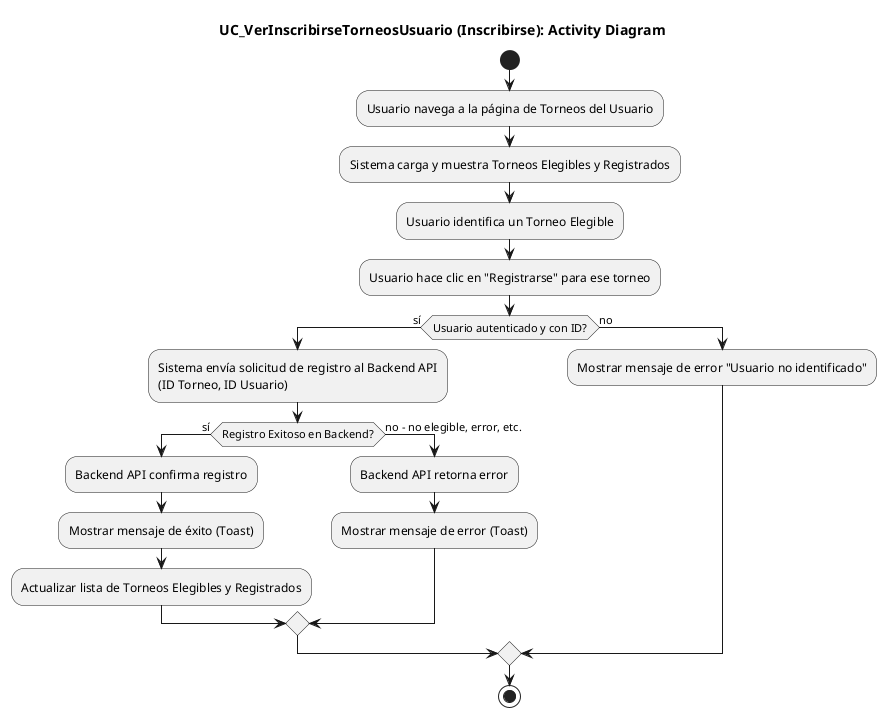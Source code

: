 @startuml
title UC_VerInscribirseTorneosUsuario (Inscribirse): Activity Diagram

start
:Usuario navega a la página de Torneos del Usuario;
:Sistema carga y muestra Torneos Elegibles y Registrados;
:Usuario identifica un Torneo Elegible;
:Usuario hace clic en "Registrarse" para ese torneo;
if (Usuario autenticado y con ID?) then (sí)
  :Sistema envía solicitud de registro al Backend API\n(ID Torneo, ID Usuario);
  if (Registro Exitoso en Backend?) then (sí)
    :Backend API confirma registro;
    :Mostrar mensaje de éxito (Toast);
    :Actualizar lista de Torneos Elegibles y Registrados;
  else (no - no elegible, error, etc.)
    :Backend API retorna error;
    :Mostrar mensaje de error (Toast);
  endif
else (no)
  :Mostrar mensaje de error "Usuario no identificado";
endif
stop
@enduml